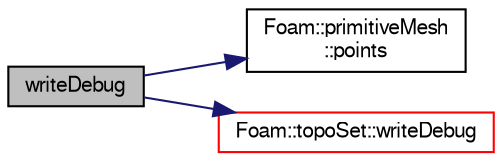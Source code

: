 digraph "writeDebug"
{
  bgcolor="transparent";
  edge [fontname="FreeSans",fontsize="10",labelfontname="FreeSans",labelfontsize="10"];
  node [fontname="FreeSans",fontsize="10",shape=record];
  rankdir="LR";
  Node943 [label="writeDebug",height=0.2,width=0.4,color="black", fillcolor="grey75", style="filled", fontcolor="black"];
  Node943 -> Node944 [color="midnightblue",fontsize="10",style="solid",fontname="FreeSans"];
  Node944 [label="Foam::primitiveMesh\l::points",height=0.2,width=0.4,color="black",URL="$a27530.html#ad0e408ab3f867b58e419eb1cd8c2dbb6",tooltip="Return mesh points. "];
  Node943 -> Node945 [color="midnightblue",fontsize="10",style="solid",fontname="FreeSans"];
  Node945 [label="Foam::topoSet::writeDebug",height=0.2,width=0.4,color="red",URL="$a25462.html#a281cf6b750bbb3f99c3bde17adee0772",tooltip="Write part of contents nicely formatted. Prints labels only. "];
}
